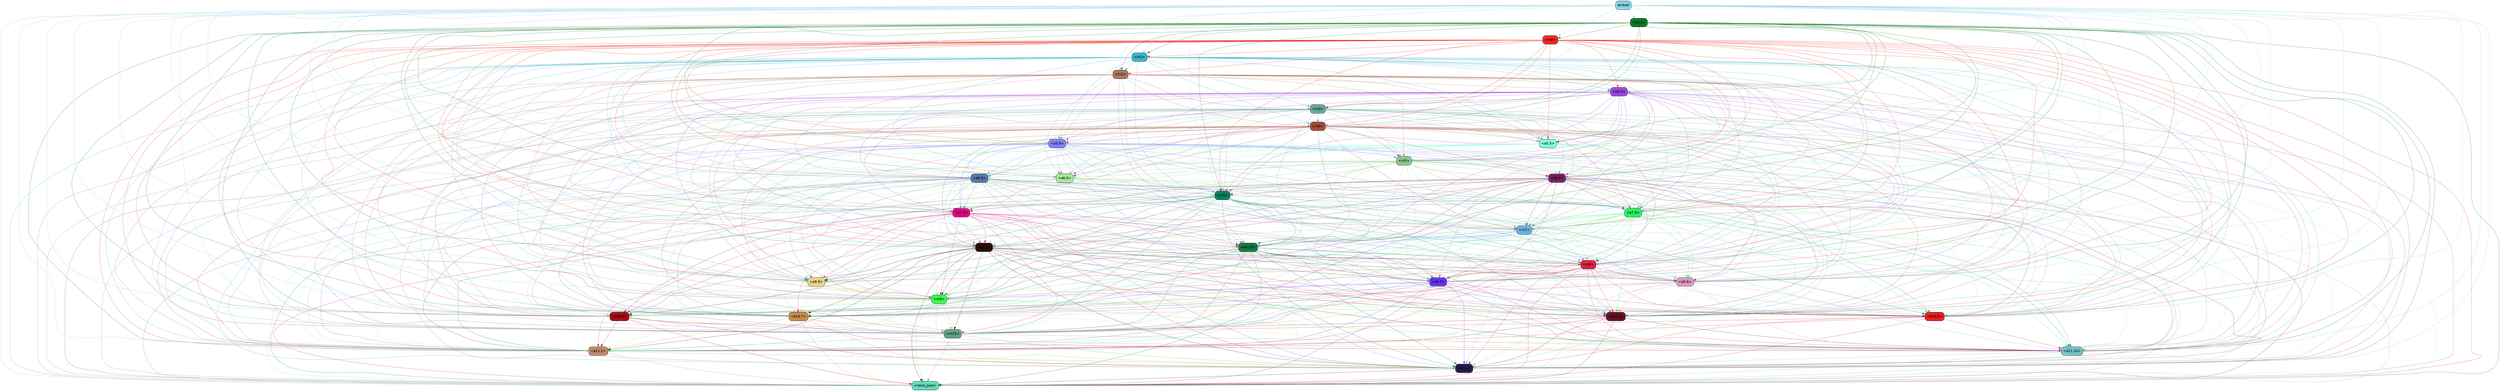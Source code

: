 strict digraph "" {
	graph [bgcolor=transparent,
		layout=dot,
		overlap=false,
		splines=true
	];
	"<m11>"	[color=black,
		fillcolor="#221a4b",
		fontname=Helvetica,
		shape=box,
		style="filled, rounded"];
	"<resid_post>"	[color=black,
		fillcolor="#63d7bb",
		fontname=Helvetica,
		shape=box,
		style="filled, rounded"];
	"<m11>" -> "<resid_post>"	[color="#221a4b",
		penwidth=0.6];
	"<a11.10>"	[color=black,
		fillcolor="#73c0c3",
		fontname=Helvetica,
		shape=box,
		style="filled, rounded"];
	"<a11.10>" -> "<m11>"	[color="#73c0c3",
		penwidth=0.6];
	"<a11.10>" -> "<resid_post>"	[color="#73c0c3",
		penwidth=0.6];
	"<a11.2>"	[color=black,
		fillcolor="#bb8966",
		fontname=Helvetica,
		shape=box,
		style="filled, rounded"];
	"<a11.2>" -> "<m11>"	[color="#bb8966",
		penwidth=0.6];
	"<a11.2>" -> "<resid_post>"	[color="#bb8966",
		penwidth=0.6];
	"<m10>"	[color=black,
		fillcolor="#5d9e87",
		fontname=Helvetica,
		shape=box,
		style="filled, rounded"];
	"<m10>" -> "<m11>"	[color="#5d9e87",
		penwidth=0.6];
	"<m10>" -> "<resid_post>"	[color="#5d9e87",
		penwidth=0.6];
	"<m10>" -> "<a11.10>"	[color="#5d9e87",
		penwidth=0.6];
	"<m10>" -> "<a11.2>"	[color="#5d9e87",
		penwidth=0.6];
	"<a10.7>"	[color=black,
		fillcolor="#c58d46",
		fontname=Helvetica,
		shape=box,
		style="filled, rounded"];
	"<a10.7>" -> "<m11>"	[color="#c58d46",
		penwidth=0.6];
	"<a10.7>" -> "<resid_post>"	[color="#c58d46",
		penwidth=0.6];
	"<a10.7>" -> "<a11.10>"	[color="#c58d46",
		penwidth=0.6];
	"<a10.7>" -> "<a11.2>"	[color="#c58d46",
		penwidth=0.6];
	"<a10.7>" -> "<m10>"	[color="#c58d46",
		penwidth=0.6];
	"<a10.6>"	[color=black,
		fillcolor="#a90b19",
		fontname=Helvetica,
		shape=box,
		style="filled, rounded"];
	"<a10.6>" -> "<m11>"	[color="#a90b19",
		penwidth=0.6];
	"<a10.6>" -> "<resid_post>"	[color="#a90b19",
		penwidth=0.6];
	"<a10.6>" -> "<a11.10>"	[color="#a90b19",
		penwidth=0.6];
	"<a10.6>" -> "<a11.2>"	[color="#a90b19",
		penwidth=0.6];
	"<a10.6>" -> "<m10>"	[color="#a90b19",
		penwidth=0.6];
	"<a10.1>"	[color=black,
		fillcolor="#620f23",
		fontname=Helvetica,
		shape=box,
		style="filled, rounded"];
	"<a10.1>" -> "<m11>"	[color="#620f23",
		penwidth=0.6];
	"<a10.1>" -> "<resid_post>"	[color="#620f23",
		penwidth=0.6];
	"<a10.1>" -> "<a11.10>"	[color="#620f23",
		penwidth=0.6];
	"<a10.1>" -> "<a11.2>"	[color="#620f23",
		penwidth=0.6];
	"<a10.1>" -> "<m10>"	[color="#620f23",
		penwidth=0.6];
	"<a10.0>"	[color=black,
		fillcolor="#e41e1d",
		fontname=Helvetica,
		shape=box,
		style="filled, rounded"];
	"<a10.0>" -> "<m11>"	[color="#e41e1d",
		penwidth=0.6];
	"<a10.0>" -> "<resid_post>"	[color="#e41e1d",
		penwidth=0.6];
	"<a10.0>" -> "<a11.10>"	[color="#e41e1d",
		penwidth=0.6];
	"<a10.0>" -> "<a11.2>"	[color="#e41e1d",
		penwidth=0.6];
	"<a10.0>" -> "<m10>"	[color="#e41e1d",
		penwidth=0.6];
	"<m9>"	[color=black,
		fillcolor="#34fc49",
		fontname=Helvetica,
		shape=box,
		style="filled, rounded"];
	"<m9>" -> "<m11>"	[color="#34fc49",
		penwidth=0.6];
	"<m9>" -> "<resid_post>"	[color="#34fc49",
		penwidth=0.6];
	"<m9>" -> "<a11.10>"	[color="#34fc49",
		penwidth=0.6];
	"<m9>" -> "<a11.2>"	[color="#34fc49",
		penwidth=0.6];
	"<m9>" -> "<m10>"	[color="#34fc49",
		penwidth=0.6];
	"<m9>" -> "<a10.7>"	[color="#34fc49",
		penwidth=0.6];
	"<m9>" -> "<a10.6>"	[color="#34fc49",
		penwidth=0.6];
	"<m9>" -> "<a10.1>"	[color="#34fc49",
		penwidth=0.6];
	"<m9>" -> "<a10.0>"	[color="#34fc49",
		penwidth=0.6];
	"<a9.9>"	[color=black,
		fillcolor="#e7d084",
		fontname=Helvetica,
		shape=box,
		style="filled, rounded"];
	"<a9.9>" -> "<m11>"	[color="#e7d084",
		penwidth=0.6];
	"<a9.9>" -> "<resid_post>"	[color="#e7d084",
		penwidth=0.6];
	"<a9.9>" -> "<a11.10>"	[color="#e7d084",
		penwidth=0.6];
	"<a9.9>" -> "<a11.2>"	[color="#e7d084",
		penwidth=0.6];
	"<a9.9>" -> "<m10>"	[color="#e7d084",
		penwidth=0.6];
	"<a9.9>" -> "<a10.7>"	[color="#e7d084",
		penwidth=0.6];
	"<a9.9>" -> "<a10.6>"	[color="#e7d084",
		penwidth=0.6];
	"<a9.9>" -> "<a10.1>"	[color="#e7d084",
		penwidth=0.6];
	"<a9.9>" -> "<a10.0>"	[color="#e7d084",
		penwidth=0.6];
	"<a9.9>" -> "<m9>"	[color="#e7d084",
		penwidth=0.6];
	"<a9.7>"	[color=black,
		fillcolor="#6730eb",
		fontname=Helvetica,
		shape=box,
		style="filled, rounded"];
	"<a9.7>" -> "<m11>"	[color="#6730eb",
		penwidth=0.6];
	"<a9.7>" -> "<resid_post>"	[color="#6730eb",
		penwidth=0.6];
	"<a9.7>" -> "<a11.10>"	[color="#6730eb",
		penwidth=0.6];
	"<a9.7>" -> "<a11.2>"	[color="#6730eb",
		penwidth=0.6];
	"<a9.7>" -> "<m10>"	[color="#6730eb",
		penwidth=0.6];
	"<a9.7>" -> "<a10.7>"	[color="#6730eb",
		penwidth=0.6];
	"<a9.7>" -> "<a10.6>"	[color="#6730eb",
		penwidth=0.6];
	"<a9.7>" -> "<a10.1>"	[color="#6730eb",
		penwidth=0.6];
	"<a9.7>" -> "<a10.0>"	[color="#6730eb",
		penwidth=0.6];
	"<a9.7>" -> "<m9>"	[color="#6730eb",
		penwidth=0.6];
	"<a9.6>"	[color=black,
		fillcolor="#d698b6",
		fontname=Helvetica,
		shape=box,
		style="filled, rounded"];
	"<a9.6>" -> "<m11>"	[color="#d698b6",
		penwidth=0.6];
	"<a9.6>" -> "<resid_post>"	[color="#d698b6",
		penwidth=0.6];
	"<a9.6>" -> "<a11.10>"	[color="#d698b6",
		penwidth=0.6];
	"<a9.6>" -> "<a11.2>"	[color="#d698b6",
		penwidth=0.6];
	"<a9.6>" -> "<m10>"	[color="#d698b6",
		penwidth=0.6];
	"<a9.6>" -> "<a10.7>"	[color="#d698b6",
		penwidth=0.6];
	"<a9.6>" -> "<a10.6>"	[color="#d698b6",
		penwidth=0.6];
	"<a9.6>" -> "<a10.1>"	[color="#d698b6",
		penwidth=0.6];
	"<a9.6>" -> "<a10.0>"	[color="#d698b6",
		penwidth=0.6];
	"<a9.6>" -> "<m9>"	[color="#d698b6",
		penwidth=0.6];
	"<m8>"	[color=black,
		fillcolor="#db213d",
		fontname=Helvetica,
		shape=box,
		style="filled, rounded"];
	"<m8>" -> "<m11>"	[color="#db213d",
		penwidth=0.6];
	"<m8>" -> "<resid_post>"	[color="#db213d",
		penwidth=0.6];
	"<m8>" -> "<a11.10>"	[color="#db213d",
		penwidth=0.6];
	"<m8>" -> "<a11.2>"	[color="#db213d",
		penwidth=0.6];
	"<m8>" -> "<m10>"	[color="#db213d",
		penwidth=0.6];
	"<m8>" -> "<a10.7>"	[color="#db213d",
		penwidth=0.6];
	"<m8>" -> "<a10.6>"	[color="#db213d",
		penwidth=0.6];
	"<m8>" -> "<a10.1>"	[color="#db213d",
		penwidth=0.6];
	"<m8>" -> "<a10.0>"	[color="#db213d",
		penwidth=0.6];
	"<m8>" -> "<m9>"	[color="#db213d",
		penwidth=0.6];
	"<m8>" -> "<a9.9>"	[color="#db213d",
		penwidth=0.6];
	"<m8>" -> "<a9.7>"	[color="#db213d",
		penwidth=0.6];
	"<m8>" -> "<a9.6>"	[color="#db213d",
		penwidth=0.6];
	"<a8.10>"	[color=black,
		fillcolor="#127844",
		fontname=Helvetica,
		shape=box,
		style="filled, rounded"];
	"<a8.10>" -> "<m11>"	[color="#127844",
		penwidth=0.6];
	"<a8.10>" -> "<resid_post>"	[color="#127844",
		penwidth=0.6];
	"<a8.10>" -> "<a11.10>"	[color="#127844",
		penwidth=0.6];
	"<a8.10>" -> "<a11.2>"	[color="#127844",
		penwidth=0.6];
	"<a8.10>" -> "<m10>"	[color="#127844",
		penwidth=0.6];
	"<a8.10>" -> "<a10.7>"	[color="#127844",
		penwidth=0.6];
	"<a8.10>" -> "<a10.6>"	[color="#127844",
		penwidth=0.6];
	"<a8.10>" -> "<a10.1>"	[color="#127844",
		penwidth=0.6];
	"<a8.10>" -> "<a10.0>"	[color="#127844",
		penwidth=0.6];
	"<a8.10>" -> "<m9>"	[color="#127844",
		penwidth=0.6];
	"<a8.10>" -> "<a9.9>"	[color="#127844",
		penwidth=0.6];
	"<a8.10>" -> "<a9.7>"	[color="#127844",
		penwidth=0.6];
	"<a8.10>" -> "<a9.6>"	[color="#127844",
		penwidth=0.6];
	"<a8.10>" -> "<m8>"	[color="#127844",
		penwidth=0.6];
	"<a8.6>"	[color=black,
		fillcolor="#2b0b0d",
		fontname=Helvetica,
		shape=box,
		style="filled, rounded"];
	"<a8.6>" -> "<m11>"	[color="#2b0b0d",
		penwidth=0.6];
	"<a8.6>" -> "<resid_post>"	[color="#2b0b0d",
		penwidth=0.6];
	"<a8.6>" -> "<a11.10>"	[color="#2b0b0d",
		penwidth=0.6];
	"<a8.6>" -> "<a11.2>"	[color="#2b0b0d",
		penwidth=0.6];
	"<a8.6>" -> "<m10>"	[color="#2b0b0d",
		penwidth=0.6];
	"<a8.6>" -> "<a10.7>"	[color="#2b0b0d",
		penwidth=0.6];
	"<a8.6>" -> "<a10.6>"	[color="#2b0b0d",
		penwidth=0.6];
	"<a8.6>" -> "<a10.1>"	[color="#2b0b0d",
		penwidth=0.6];
	"<a8.6>" -> "<a10.0>"	[color="#2b0b0d",
		penwidth=0.6];
	"<a8.6>" -> "<m9>"	[color="#2b0b0d",
		penwidth=0.6];
	"<a8.6>" -> "<a9.9>"	[color="#2b0b0d",
		penwidth=0.6];
	"<a8.6>" -> "<a9.7>"	[color="#2b0b0d",
		penwidth=0.6];
	"<a8.6>" -> "<a9.6>"	[color="#2b0b0d",
		penwidth=0.6];
	"<a8.6>" -> "<m8>"	[color="#2b0b0d",
		penwidth=0.6];
	"<m7>"	[color=black,
		fillcolor="#6fade3",
		fontname=Helvetica,
		shape=box,
		style="filled, rounded"];
	"<m7>" -> "<m11>"	[color="#6fade3",
		penwidth=0.6];
	"<m7>" -> "<resid_post>"	[color="#6fade3",
		penwidth=0.6];
	"<m7>" -> "<a11.10>"	[color="#6fade3",
		penwidth=0.6];
	"<m7>" -> "<a11.2>"	[color="#6fade3",
		penwidth=0.6];
	"<m7>" -> "<m10>"	[color="#6fade3",
		penwidth=0.6];
	"<m7>" -> "<a10.7>"	[color="#6fade3",
		penwidth=0.6];
	"<m7>" -> "<a10.6>"	[color="#6fade3",
		penwidth=0.6];
	"<m7>" -> "<a10.1>"	[color="#6fade3",
		penwidth=0.6];
	"<m7>" -> "<a10.0>"	[color="#6fade3",
		penwidth=0.6];
	"<m7>" -> "<m9>"	[color="#6fade3",
		penwidth=0.6];
	"<m7>" -> "<a9.9>"	[color="#6fade3",
		penwidth=0.6];
	"<m7>" -> "<a9.7>"	[color="#6fade3",
		penwidth=0.6];
	"<m7>" -> "<a9.6>"	[color="#6fade3",
		penwidth=0.6];
	"<m7>" -> "<m8>"	[color="#6fade3",
		penwidth=0.6];
	"<m7>" -> "<a8.10>"	[color="#6fade3",
		penwidth=0.6];
	"<m7>" -> "<a8.6>"	[color="#6fade3",
		penwidth=0.6];
	"<a7.9>"	[color=black,
		fillcolor="#1ef360",
		fontname=Helvetica,
		shape=box,
		style="filled, rounded"];
	"<a7.9>" -> "<m11>"	[color="#1ef360",
		penwidth=0.6];
	"<a7.9>" -> "<resid_post>"	[color="#1ef360",
		penwidth=0.6];
	"<a7.9>" -> "<a11.10>"	[color="#1ef360",
		penwidth=0.6];
	"<a7.9>" -> "<a11.2>"	[color="#1ef360",
		penwidth=0.6];
	"<a7.9>" -> "<m10>"	[color="#1ef360",
		penwidth=0.6];
	"<a7.9>" -> "<a10.7>"	[color="#1ef360",
		penwidth=0.6];
	"<a7.9>" -> "<a10.6>"	[color="#1ef360",
		penwidth=0.6];
	"<a7.9>" -> "<a10.1>"	[color="#1ef360",
		penwidth=0.6];
	"<a7.9>" -> "<a10.0>"	[color="#1ef360",
		penwidth=0.6];
	"<a7.9>" -> "<m9>"	[color="#1ef360",
		penwidth=0.6];
	"<a7.9>" -> "<a9.9>"	[color="#1ef360",
		penwidth=0.6];
	"<a7.9>" -> "<a9.7>"	[color="#1ef360",
		penwidth=0.6];
	"<a7.9>" -> "<a9.6>"	[color="#1ef360",
		penwidth=0.6];
	"<a7.9>" -> "<m8>"	[color="#1ef360",
		penwidth=0.6];
	"<a7.9>" -> "<a8.10>"	[color="#1ef360",
		penwidth=0.6];
	"<a7.9>" -> "<a8.6>"	[color="#1ef360",
		penwidth=0.6];
	"<a7.9>" -> "<m7>"	[color="#1ef360",
		penwidth=0.6];
	"<a7.3>"	[color=black,
		fillcolor="#de0581",
		fontname=Helvetica,
		shape=box,
		style="filled, rounded"];
	"<a7.3>" -> "<m11>"	[color="#de0581",
		penwidth=0.6];
	"<a7.3>" -> "<resid_post>"	[color="#de0581",
		penwidth=0.6];
	"<a7.3>" -> "<a11.10>"	[color="#de0581",
		penwidth=0.6];
	"<a7.3>" -> "<a11.2>"	[color="#de0581",
		penwidth=0.6];
	"<a7.3>" -> "<m10>"	[color="#de0581",
		penwidth=0.6];
	"<a7.3>" -> "<a10.7>"	[color="#de0581",
		penwidth=0.6];
	"<a7.3>" -> "<a10.6>"	[color="#de0581",
		penwidth=0.6];
	"<a7.3>" -> "<a10.1>"	[color="#de0581",
		penwidth=0.6];
	"<a7.3>" -> "<a10.0>"	[color="#de0581",
		penwidth=0.6];
	"<a7.3>" -> "<m9>"	[color="#de0581",
		penwidth=0.6];
	"<a7.3>" -> "<a9.9>"	[color="#de0581",
		penwidth=0.6];
	"<a7.3>" -> "<a9.7>"	[color="#de0581",
		penwidth=0.6];
	"<a7.3>" -> "<a9.6>"	[color="#de0581",
		penwidth=0.6];
	"<a7.3>" -> "<m8>"	[color="#de0581",
		penwidth=0.6];
	"<a7.3>" -> "<a8.10>"	[color="#de0581",
		penwidth=0.6];
	"<a7.3>" -> "<a8.6>"	[color="#de0581",
		penwidth=0.6];
	"<a7.3>" -> "<m7>"	[color="#de0581",
		penwidth=0.6];
	"<m6>"	[color=black,
		fillcolor="#0a7c5c",
		fontname=Helvetica,
		shape=box,
		style="filled, rounded"];
	"<m6>" -> "<m11>"	[color="#0a7c5c",
		penwidth=0.6];
	"<m6>" -> "<resid_post>"	[color="#0a7c5c",
		penwidth=0.6];
	"<m6>" -> "<a11.10>"	[color="#0a7c5c",
		penwidth=0.6];
	"<m6>" -> "<a11.2>"	[color="#0a7c5c",
		penwidth=0.6];
	"<m6>" -> "<m10>"	[color="#0a7c5c",
		penwidth=0.6];
	"<m6>" -> "<a10.7>"	[color="#0a7c5c",
		penwidth=0.6];
	"<m6>" -> "<a10.6>"	[color="#0a7c5c",
		penwidth=0.6];
	"<m6>" -> "<a10.1>"	[color="#0a7c5c",
		penwidth=0.6];
	"<m6>" -> "<a10.0>"	[color="#0a7c5c",
		penwidth=0.6];
	"<m6>" -> "<m9>"	[color="#0a7c5c",
		penwidth=0.6];
	"<m6>" -> "<a9.9>"	[color="#0a7c5c",
		penwidth=0.6];
	"<m6>" -> "<a9.7>"	[color="#0a7c5c",
		penwidth=0.6];
	"<m6>" -> "<a9.6>"	[color="#0a7c5c",
		penwidth=0.6];
	"<m6>" -> "<m8>"	[color="#0a7c5c",
		penwidth=0.6];
	"<m6>" -> "<a8.10>"	[color="#0a7c5c",
		penwidth=0.6];
	"<m6>" -> "<a8.6>"	[color="#0a7c5c",
		penwidth=0.6];
	"<m6>" -> "<m7>"	[color="#0a7c5c",
		penwidth=0.6];
	"<m6>" -> "<a7.9>"	[color="#0a7c5c",
		penwidth=0.6];
	"<m6>" -> "<a7.3>"	[color="#0a7c5c",
		penwidth=0.6];
	"<a6.9>"	[color=black,
		fillcolor="#5375ad",
		fontname=Helvetica,
		shape=box,
		style="filled, rounded"];
	"<a6.9>" -> "<m11>"	[color="#5375ad",
		penwidth=0.6];
	"<a6.9>" -> "<resid_post>"	[color="#5375ad",
		penwidth=0.6];
	"<a6.9>" -> "<a11.10>"	[color="#5375ad",
		penwidth=0.6];
	"<a6.9>" -> "<a11.2>"	[color="#5375ad",
		penwidth=0.6];
	"<a6.9>" -> "<m10>"	[color="#5375ad",
		penwidth=0.6];
	"<a6.9>" -> "<a10.7>"	[color="#5375ad",
		penwidth=0.6];
	"<a6.9>" -> "<a10.6>"	[color="#5375ad",
		penwidth=0.6];
	"<a6.9>" -> "<a10.1>"	[color="#5375ad",
		penwidth=0.6];
	"<a6.9>" -> "<a10.0>"	[color="#5375ad",
		penwidth=0.6];
	"<a6.9>" -> "<m9>"	[color="#5375ad",
		penwidth=0.6];
	"<a6.9>" -> "<a9.9>"	[color="#5375ad",
		penwidth=0.6];
	"<a6.9>" -> "<a9.7>"	[color="#5375ad",
		penwidth=0.6];
	"<a6.9>" -> "<a9.6>"	[color="#5375ad",
		penwidth=0.6];
	"<a6.9>" -> "<m8>"	[color="#5375ad",
		penwidth=0.6];
	"<a6.9>" -> "<a8.10>"	[color="#5375ad",
		penwidth=0.6];
	"<a6.9>" -> "<a8.6>"	[color="#5375ad",
		penwidth=0.6];
	"<a6.9>" -> "<m7>"	[color="#5375ad",
		penwidth=0.6];
	"<a6.9>" -> "<a7.9>"	[color="#5375ad",
		penwidth=0.6];
	"<a6.9>" -> "<a7.3>"	[color="#5375ad",
		penwidth=0.6];
	"<a6.9>" -> "<m6>"	[color="#5375ad",
		penwidth=0.6];
	"<a6.6>"	[color=black,
		fillcolor="#a7e698",
		fontname=Helvetica,
		shape=box,
		style="filled, rounded"];
	"<a6.6>" -> "<m11>"	[color="#a7e698",
		penwidth=0.6];
	"<a6.6>" -> "<resid_post>"	[color="#a7e698",
		penwidth=0.6];
	"<a6.6>" -> "<a11.10>"	[color="#a7e698",
		penwidth=0.6];
	"<a6.6>" -> "<a11.2>"	[color="#a7e698",
		penwidth=0.6];
	"<a6.6>" -> "<m10>"	[color="#a7e698",
		penwidth=0.6];
	"<a6.6>" -> "<a10.7>"	[color="#a7e698",
		penwidth=0.6];
	"<a6.6>" -> "<a10.6>"	[color="#a7e698",
		penwidth=0.6];
	"<a6.6>" -> "<a10.1>"	[color="#a7e698",
		penwidth=0.6];
	"<a6.6>" -> "<a10.0>"	[color="#a7e698",
		penwidth=0.6];
	"<a6.6>" -> "<m9>"	[color="#a7e698",
		penwidth=0.6];
	"<a6.6>" -> "<a9.9>"	[color="#a7e698",
		penwidth=0.6];
	"<a6.6>" -> "<a9.7>"	[color="#a7e698",
		penwidth=0.6];
	"<a6.6>" -> "<a9.6>"	[color="#a7e698",
		penwidth=0.6];
	"<a6.6>" -> "<m8>"	[color="#a7e698",
		penwidth=0.6];
	"<a6.6>" -> "<a8.10>"	[color="#a7e698",
		penwidth=0.6];
	"<a6.6>" -> "<a8.6>"	[color="#a7e698",
		penwidth=0.6];
	"<a6.6>" -> "<m7>"	[color="#a7e698",
		penwidth=0.6];
	"<a6.6>" -> "<a7.9>"	[color="#a7e698",
		penwidth=0.6];
	"<a6.6>" -> "<a7.3>"	[color="#a7e698",
		penwidth=0.6];
	"<a6.6>" -> "<m6>"	[color="#a7e698",
		penwidth=0.6];
	"<a6.0>"	[color=black,
		fillcolor="#771f5f",
		fontname=Helvetica,
		shape=box,
		style="filled, rounded"];
	"<a6.0>" -> "<m11>"	[color="#771f5f",
		penwidth=0.6];
	"<a6.0>" -> "<resid_post>"	[color="#771f5f",
		penwidth=0.6];
	"<a6.0>" -> "<a11.10>"	[color="#771f5f",
		penwidth=0.6];
	"<a6.0>" -> "<a11.2>"	[color="#771f5f",
		penwidth=0.6];
	"<a6.0>" -> "<m10>"	[color="#771f5f",
		penwidth=0.6];
	"<a6.0>" -> "<a10.7>"	[color="#771f5f",
		penwidth=0.6];
	"<a6.0>" -> "<a10.6>"	[color="#771f5f",
		penwidth=0.6];
	"<a6.0>" -> "<a10.1>"	[color="#771f5f",
		penwidth=0.6];
	"<a6.0>" -> "<a10.0>"	[color="#771f5f",
		penwidth=0.6];
	"<a6.0>" -> "<m9>"	[color="#771f5f",
		penwidth=0.6];
	"<a6.0>" -> "<a9.9>"	[color="#771f5f",
		penwidth=0.6];
	"<a6.0>" -> "<a9.7>"	[color="#771f5f",
		penwidth=0.6];
	"<a6.0>" -> "<a9.6>"	[color="#771f5f",
		penwidth=0.6];
	"<a6.0>" -> "<m8>"	[color="#771f5f",
		penwidth=0.6];
	"<a6.0>" -> "<a8.10>"	[color="#771f5f",
		penwidth=0.6];
	"<a6.0>" -> "<a8.6>"	[color="#771f5f",
		penwidth=0.6];
	"<a6.0>" -> "<m7>"	[color="#771f5f",
		penwidth=0.6];
	"<a6.0>" -> "<a7.9>"	[color="#771f5f",
		penwidth=0.6];
	"<a6.0>" -> "<a7.3>"	[color="#771f5f",
		penwidth=0.6];
	"<a6.0>" -> "<m6>"	[color="#771f5f",
		penwidth=0.6];
	"<m5>"	[color=black,
		fillcolor="#86c58a",
		fontname=Helvetica,
		shape=box,
		style="filled, rounded"];
	"<m5>" -> "<m11>"	[color="#86c58a",
		penwidth=0.6];
	"<m5>" -> "<resid_post>"	[color="#86c58a",
		penwidth=0.6];
	"<m5>" -> "<a11.10>"	[color="#86c58a",
		penwidth=0.6];
	"<m5>" -> "<a11.2>"	[color="#86c58a",
		penwidth=0.6];
	"<m5>" -> "<m10>"	[color="#86c58a",
		penwidth=0.6];
	"<m5>" -> "<a10.7>"	[color="#86c58a",
		penwidth=0.6];
	"<m5>" -> "<a10.6>"	[color="#86c58a",
		penwidth=0.6];
	"<m5>" -> "<a10.1>"	[color="#86c58a",
		penwidth=0.6];
	"<m5>" -> "<a10.0>"	[color="#86c58a",
		penwidth=0.6];
	"<m5>" -> "<m9>"	[color="#86c58a",
		penwidth=0.6];
	"<m5>" -> "<a9.9>"	[color="#86c58a",
		penwidth=0.6];
	"<m5>" -> "<a9.7>"	[color="#86c58a",
		penwidth=0.6];
	"<m5>" -> "<a9.6>"	[color="#86c58a",
		penwidth=0.6];
	"<m5>" -> "<m8>"	[color="#86c58a",
		penwidth=0.6];
	"<m5>" -> "<a8.10>"	[color="#86c58a",
		penwidth=0.6];
	"<m5>" -> "<a8.6>"	[color="#86c58a",
		penwidth=0.6];
	"<m5>" -> "<m7>"	[color="#86c58a",
		penwidth=0.6];
	"<m5>" -> "<a7.9>"	[color="#86c58a",
		penwidth=0.6];
	"<m5>" -> "<a7.3>"	[color="#86c58a",
		penwidth=0.6];
	"<m5>" -> "<m6>"	[color="#86c58a",
		penwidth=0.6];
	"<m5>" -> "<a6.9>"	[color="#86c58a",
		penwidth=0.6];
	"<m5>" -> "<a6.6>"	[color="#86c58a",
		penwidth=0.6];
	"<m5>" -> "<a6.0>"	[color="#86c58a",
		penwidth=0.6];
	"<a5.9>"	[color=black,
		fillcolor="#7e80f9",
		fontname=Helvetica,
		shape=box,
		style="filled, rounded"];
	"<a5.9>" -> "<m11>"	[color="#7e80f9",
		penwidth=0.6];
	"<a5.9>" -> "<resid_post>"	[color="#7e80f9",
		penwidth=0.6];
	"<a5.9>" -> "<a11.10>"	[color="#7e80f9",
		penwidth=0.6];
	"<a5.9>" -> "<a11.2>"	[color="#7e80f9",
		penwidth=0.6];
	"<a5.9>" -> "<m10>"	[color="#7e80f9",
		penwidth=0.6];
	"<a5.9>" -> "<a10.7>"	[color="#7e80f9",
		penwidth=0.6];
	"<a5.9>" -> "<a10.6>"	[color="#7e80f9",
		penwidth=0.6];
	"<a5.9>" -> "<a10.1>"	[color="#7e80f9",
		penwidth=0.6];
	"<a5.9>" -> "<a10.0>"	[color="#7e80f9",
		penwidth=0.6];
	"<a5.9>" -> "<m9>"	[color="#7e80f9",
		penwidth=0.6];
	"<a5.9>" -> "<a9.9>"	[color="#7e80f9",
		penwidth=0.6];
	"<a5.9>" -> "<a9.7>"	[color="#7e80f9",
		penwidth=0.6];
	"<a5.9>" -> "<a9.6>"	[color="#7e80f9",
		penwidth=0.6];
	"<a5.9>" -> "<m8>"	[color="#7e80f9",
		penwidth=0.6];
	"<a5.9>" -> "<a8.10>"	[color="#7e80f9",
		penwidth=0.6];
	"<a5.9>" -> "<a8.6>"	[color="#7e80f9",
		penwidth=0.6];
	"<a5.9>" -> "<m7>"	[color="#7e80f9",
		penwidth=0.6];
	"<a5.9>" -> "<a7.9>"	[color="#7e80f9",
		penwidth=0.6];
	"<a5.9>" -> "<a7.3>"	[color="#7e80f9",
		penwidth=0.6];
	"<a5.9>" -> "<m6>"	[color="#7e80f9",
		penwidth=0.6];
	"<a5.9>" -> "<a6.9>"	[color="#7e80f9",
		penwidth=0.6];
	"<a5.9>" -> "<a6.6>"	[color="#7e80f9",
		penwidth=0.6];
	"<a5.9>" -> "<a6.0>"	[color="#7e80f9",
		penwidth=0.6];
	"<a5.9>" -> "<m5>"	[color="#7e80f9",
		penwidth=0.6];
	"<a5.5>"	[color=black,
		fillcolor="#81fed6",
		fontname=Helvetica,
		shape=box,
		style="filled, rounded"];
	"<a5.5>" -> "<m11>"	[color="#81fed6",
		penwidth=0.6];
	"<a5.5>" -> "<resid_post>"	[color="#81fed6",
		penwidth=0.6];
	"<a5.5>" -> "<a11.10>"	[color="#81fed6",
		penwidth=0.6];
	"<a5.5>" -> "<a11.2>"	[color="#81fed6",
		penwidth=0.6];
	"<a5.5>" -> "<m10>"	[color="#81fed6",
		penwidth=0.6];
	"<a5.5>" -> "<a10.7>"	[color="#81fed6",
		penwidth=0.6];
	"<a5.5>" -> "<a10.6>"	[color="#81fed6",
		penwidth=0.6];
	"<a5.5>" -> "<a10.1>"	[color="#81fed6",
		penwidth=0.6];
	"<a5.5>" -> "<a10.0>"	[color="#81fed6",
		penwidth=0.6];
	"<a5.5>" -> "<m9>"	[color="#81fed6",
		penwidth=0.6];
	"<a5.5>" -> "<a9.9>"	[color="#81fed6",
		penwidth=0.6];
	"<a5.5>" -> "<a9.7>"	[color="#81fed6",
		penwidth=0.6];
	"<a5.5>" -> "<a9.6>"	[color="#81fed6",
		penwidth=0.6];
	"<a5.5>" -> "<m8>"	[color="#81fed6",
		penwidth=0.6];
	"<a5.5>" -> "<a8.10>"	[color="#81fed6",
		penwidth=0.6];
	"<a5.5>" -> "<a8.6>"	[color="#81fed6",
		penwidth=0.6];
	"<a5.5>" -> "<m7>"	[color="#81fed6",
		penwidth=0.6];
	"<a5.5>" -> "<a7.9>"	[color="#81fed6",
		penwidth=0.6];
	"<a5.5>" -> "<a7.3>"	[color="#81fed6",
		penwidth=0.6];
	"<a5.5>" -> "<m6>"	[color="#81fed6",
		penwidth=0.6];
	"<a5.5>" -> "<a6.9>"	[color="#81fed6",
		penwidth=0.6];
	"<a5.5>" -> "<a6.6>"	[color="#81fed6",
		penwidth=0.6];
	"<a5.5>" -> "<a6.0>"	[color="#81fed6",
		penwidth=0.6];
	"<a5.5>" -> "<m5>"	[color="#81fed6",
		penwidth=0.6];
	"<m4>"	[color=black,
		fillcolor="#a04a33",
		fontname=Helvetica,
		shape=box,
		style="filled, rounded"];
	"<m4>" -> "<m11>"	[color="#a04a33",
		penwidth=0.6];
	"<m4>" -> "<resid_post>"	[color="#a04a33",
		penwidth=0.6];
	"<m4>" -> "<a11.10>"	[color="#a04a33",
		penwidth=0.6];
	"<m4>" -> "<a11.2>"	[color="#a04a33",
		penwidth=0.6];
	"<m4>" -> "<m10>"	[color="#a04a33",
		penwidth=0.6];
	"<m4>" -> "<a10.7>"	[color="#a04a33",
		penwidth=0.6];
	"<m4>" -> "<a10.6>"	[color="#a04a33",
		penwidth=0.6];
	"<m4>" -> "<a10.1>"	[color="#a04a33",
		penwidth=0.6];
	"<m4>" -> "<a10.0>"	[color="#a04a33",
		penwidth=0.6];
	"<m4>" -> "<m9>"	[color="#a04a33",
		penwidth=0.6];
	"<m4>" -> "<a9.9>"	[color="#a04a33",
		penwidth=0.6];
	"<m4>" -> "<a9.7>"	[color="#a04a33",
		penwidth=0.6];
	"<m4>" -> "<a9.6>"	[color="#a04a33",
		penwidth=0.6];
	"<m4>" -> "<m8>"	[color="#a04a33",
		penwidth=0.6];
	"<m4>" -> "<a8.10>"	[color="#a04a33",
		penwidth=0.6];
	"<m4>" -> "<a8.6>"	[color="#a04a33",
		penwidth=0.6];
	"<m4>" -> "<m7>"	[color="#a04a33",
		penwidth=0.6];
	"<m4>" -> "<a7.9>"	[color="#a04a33",
		penwidth=0.6];
	"<m4>" -> "<a7.3>"	[color="#a04a33",
		penwidth=0.6];
	"<m4>" -> "<m6>"	[color="#a04a33",
		penwidth=0.6];
	"<m4>" -> "<a6.9>"	[color="#a04a33",
		penwidth=0.6];
	"<m4>" -> "<a6.6>"	[color="#a04a33",
		penwidth=0.6];
	"<m4>" -> "<a6.0>"	[color="#a04a33",
		penwidth=0.6];
	"<m4>" -> "<m5>"	[color="#a04a33",
		penwidth=0.6];
	"<m4>" -> "<a5.9>"	[color="#a04a33",
		penwidth=0.6];
	"<m4>" -> "<a5.5>"	[color="#a04a33",
		penwidth=0.6];
	"<m3>"	[color=black,
		fillcolor="#5ea695",
		fontname=Helvetica,
		shape=box,
		style="filled, rounded"];
	"<m3>" -> "<m11>"	[color="#5ea695",
		penwidth=0.6];
	"<m3>" -> "<resid_post>"	[color="#5ea695",
		penwidth=0.6];
	"<m3>" -> "<a11.10>"	[color="#5ea695",
		penwidth=0.6];
	"<m3>" -> "<a11.2>"	[color="#5ea695",
		penwidth=0.6];
	"<m3>" -> "<m10>"	[color="#5ea695",
		penwidth=0.6];
	"<m3>" -> "<a10.7>"	[color="#5ea695",
		penwidth=0.6];
	"<m3>" -> "<a10.6>"	[color="#5ea695",
		penwidth=0.6];
	"<m3>" -> "<a10.1>"	[color="#5ea695",
		penwidth=0.6];
	"<m3>" -> "<a10.0>"	[color="#5ea695",
		penwidth=0.6];
	"<m3>" -> "<m9>"	[color="#5ea695",
		penwidth=0.6];
	"<m3>" -> "<a9.9>"	[color="#5ea695",
		penwidth=0.6];
	"<m3>" -> "<a9.7>"	[color="#5ea695",
		penwidth=0.6];
	"<m3>" -> "<a9.6>"	[color="#5ea695",
		penwidth=0.6];
	"<m3>" -> "<m8>"	[color="#5ea695",
		penwidth=0.6];
	"<m3>" -> "<a8.10>"	[color="#5ea695",
		penwidth=0.6];
	"<m3>" -> "<a8.6>"	[color="#5ea695",
		penwidth=0.6];
	"<m3>" -> "<m7>"	[color="#5ea695",
		penwidth=0.6];
	"<m3>" -> "<a7.9>"	[color="#5ea695",
		penwidth=0.6];
	"<m3>" -> "<a7.3>"	[color="#5ea695",
		penwidth=0.6];
	"<m3>" -> "<m6>"	[color="#5ea695",
		penwidth=0.6];
	"<m3>" -> "<a6.9>"	[color="#5ea695",
		penwidth=0.6];
	"<m3>" -> "<a6.6>"	[color="#5ea695",
		penwidth=0.6];
	"<m3>" -> "<a6.0>"	[color="#5ea695",
		penwidth=0.6];
	"<m3>" -> "<m5>"	[color="#5ea695",
		penwidth=0.6];
	"<m3>" -> "<a5.9>"	[color="#5ea695",
		penwidth=0.6];
	"<m3>" -> "<a5.5>"	[color="#5ea695",
		penwidth=0.6];
	"<m3>" -> "<m4>"	[color="#5ea695",
		penwidth=0.6];
	"<a3.0>"	[color=black,
		fillcolor="#9842da",
		fontname=Helvetica,
		shape=box,
		style="filled, rounded"];
	"<a3.0>" -> "<m11>"	[color="#9842da",
		penwidth=0.6];
	"<a3.0>" -> "<resid_post>"	[color="#9842da",
		penwidth=0.6];
	"<a3.0>" -> "<a11.10>"	[color="#9842da",
		penwidth=0.6];
	"<a3.0>" -> "<a11.2>"	[color="#9842da",
		penwidth=0.6];
	"<a3.0>" -> "<m10>"	[color="#9842da",
		penwidth=0.6];
	"<a3.0>" -> "<a10.7>"	[color="#9842da",
		penwidth=0.6];
	"<a3.0>" -> "<a10.6>"	[color="#9842da",
		penwidth=0.6];
	"<a3.0>" -> "<a10.1>"	[color="#9842da",
		penwidth=0.6];
	"<a3.0>" -> "<a10.0>"	[color="#9842da",
		penwidth=0.6];
	"<a3.0>" -> "<m9>"	[color="#9842da",
		penwidth=0.6];
	"<a3.0>" -> "<a9.9>"	[color="#9842da",
		penwidth=0.6];
	"<a3.0>" -> "<a9.7>"	[color="#9842da",
		penwidth=0.6];
	"<a3.0>" -> "<a9.6>"	[color="#9842da",
		penwidth=0.6];
	"<a3.0>" -> "<m8>"	[color="#9842da",
		penwidth=0.6];
	"<a3.0>" -> "<a8.10>"	[color="#9842da",
		penwidth=0.6];
	"<a3.0>" -> "<a8.6>"	[color="#9842da",
		penwidth=0.6];
	"<a3.0>" -> "<m7>"	[color="#9842da",
		penwidth=0.6];
	"<a3.0>" -> "<a7.9>"	[color="#9842da",
		penwidth=0.6];
	"<a3.0>" -> "<a7.3>"	[color="#9842da",
		penwidth=0.6];
	"<a3.0>" -> "<m6>"	[color="#9842da",
		penwidth=0.6];
	"<a3.0>" -> "<a6.9>"	[color="#9842da",
		penwidth=0.6];
	"<a3.0>" -> "<a6.6>"	[color="#9842da",
		penwidth=0.6];
	"<a3.0>" -> "<a6.0>"	[color="#9842da",
		penwidth=0.6];
	"<a3.0>" -> "<m5>"	[color="#9842da",
		penwidth=0.6];
	"<a3.0>" -> "<a5.9>"	[color="#9842da",
		penwidth=0.6];
	"<a3.0>" -> "<a5.5>"	[color="#9842da",
		penwidth=0.6];
	"<a3.0>" -> "<m4>"	[color="#9842da",
		penwidth=0.6];
	"<a3.0>" -> "<m3>"	[color="#9842da",
		penwidth=0.6];
	"<m2>"	[color=black,
		fillcolor="#ad735c",
		fontname=Helvetica,
		shape=box,
		style="filled, rounded"];
	"<m2>" -> "<m11>"	[color="#ad735c",
		penwidth=0.6];
	"<m2>" -> "<resid_post>"	[color="#ad735c",
		penwidth=0.6];
	"<m2>" -> "<a11.10>"	[color="#ad735c",
		penwidth=0.6];
	"<m2>" -> "<a11.2>"	[color="#ad735c",
		penwidth=0.6];
	"<m2>" -> "<m10>"	[color="#ad735c",
		penwidth=0.6];
	"<m2>" -> "<a10.7>"	[color="#ad735c",
		penwidth=0.6];
	"<m2>" -> "<a10.6>"	[color="#ad735c",
		penwidth=0.6];
	"<m2>" -> "<a10.1>"	[color="#ad735c",
		penwidth=0.6];
	"<m2>" -> "<a10.0>"	[color="#ad735c",
		penwidth=0.6];
	"<m2>" -> "<m9>"	[color="#ad735c",
		penwidth=0.6];
	"<m2>" -> "<a9.9>"	[color="#ad735c",
		penwidth=0.6];
	"<m2>" -> "<a9.7>"	[color="#ad735c",
		penwidth=0.6];
	"<m2>" -> "<a9.6>"	[color="#ad735c",
		penwidth=0.6];
	"<m2>" -> "<m8>"	[color="#ad735c",
		penwidth=0.6];
	"<m2>" -> "<a8.10>"	[color="#ad735c",
		penwidth=0.6];
	"<m2>" -> "<a8.6>"	[color="#ad735c",
		penwidth=0.6];
	"<m2>" -> "<m7>"	[color="#ad735c",
		penwidth=0.6];
	"<m2>" -> "<a7.9>"	[color="#ad735c",
		penwidth=0.6];
	"<m2>" -> "<a7.3>"	[color="#ad735c",
		penwidth=0.6];
	"<m2>" -> "<m6>"	[color="#ad735c",
		penwidth=0.6];
	"<m2>" -> "<a6.9>"	[color="#ad735c",
		penwidth=0.6];
	"<m2>" -> "<a6.6>"	[color="#ad735c",
		penwidth=0.6];
	"<m2>" -> "<a6.0>"	[color="#ad735c",
		penwidth=0.6];
	"<m2>" -> "<m5>"	[color="#ad735c",
		penwidth=0.6];
	"<m2>" -> "<a5.9>"	[color="#ad735c",
		penwidth=0.6];
	"<m2>" -> "<a5.5>"	[color="#ad735c",
		penwidth=0.6];
	"<m2>" -> "<m4>"	[color="#ad735c",
		penwidth=0.6];
	"<m2>" -> "<m3>"	[color="#ad735c",
		penwidth=0.6];
	"<m2>" -> "<a3.0>"	[color="#ad735c",
		penwidth=0.6];
	"<m1>"	[color=black,
		fillcolor="#37b1c8",
		fontname=Helvetica,
		shape=box,
		style="filled, rounded"];
	"<m1>" -> "<m11>"	[color="#37b1c8",
		penwidth=0.6];
	"<m1>" -> "<resid_post>"	[color="#37b1c8",
		penwidth=0.6];
	"<m1>" -> "<a11.10>"	[color="#37b1c8",
		penwidth=0.6];
	"<m1>" -> "<a11.2>"	[color="#37b1c8",
		penwidth=0.6];
	"<m1>" -> "<m10>"	[color="#37b1c8",
		penwidth=0.6];
	"<m1>" -> "<a10.7>"	[color="#37b1c8",
		penwidth=0.6];
	"<m1>" -> "<a10.6>"	[color="#37b1c8",
		penwidth=0.6];
	"<m1>" -> "<a10.1>"	[color="#37b1c8",
		penwidth=0.6];
	"<m1>" -> "<a10.0>"	[color="#37b1c8",
		penwidth=0.6];
	"<m1>" -> "<m9>"	[color="#37b1c8",
		penwidth=0.6];
	"<m1>" -> "<a9.9>"	[color="#37b1c8",
		penwidth=0.6];
	"<m1>" -> "<a9.7>"	[color="#37b1c8",
		penwidth=0.6];
	"<m1>" -> "<a9.6>"	[color="#37b1c8",
		penwidth=0.6];
	"<m1>" -> "<m8>"	[color="#37b1c8",
		penwidth=0.6];
	"<m1>" -> "<a8.10>"	[color="#37b1c8",
		penwidth=0.6];
	"<m1>" -> "<a8.6>"	[color="#37b1c8",
		penwidth=0.6];
	"<m1>" -> "<m7>"	[color="#37b1c8",
		penwidth=0.6];
	"<m1>" -> "<a7.9>"	[color="#37b1c8",
		penwidth=0.6];
	"<m1>" -> "<a7.3>"	[color="#37b1c8",
		penwidth=0.6];
	"<m1>" -> "<m6>"	[color="#37b1c8",
		penwidth=0.6];
	"<m1>" -> "<a6.9>"	[color="#37b1c8",
		penwidth=0.6];
	"<m1>" -> "<a6.6>"	[color="#37b1c8",
		penwidth=0.6];
	"<m1>" -> "<a6.0>"	[color="#37b1c8",
		penwidth=0.6];
	"<m1>" -> "<m5>"	[color="#37b1c8",
		penwidth=0.6];
	"<m1>" -> "<a5.9>"	[color="#37b1c8",
		penwidth=0.6];
	"<m1>" -> "<a5.5>"	[color="#37b1c8",
		penwidth=0.6];
	"<m1>" -> "<m4>"	[color="#37b1c8",
		penwidth=0.6];
	"<m1>" -> "<m3>"	[color="#37b1c8",
		penwidth=0.6];
	"<m1>" -> "<a3.0>"	[color="#37b1c8",
		penwidth=0.6];
	"<m1>" -> "<m2>"	[color="#37b1c8",
		penwidth=0.6];
	"<m0>"	[color=black,
		fillcolor="#ee241d",
		fontname=Helvetica,
		shape=box,
		style="filled, rounded"];
	"<m0>" -> "<m11>"	[color="#ee241d",
		penwidth=0.6];
	"<m0>" -> "<resid_post>"	[color="#ee241d",
		penwidth=0.6];
	"<m0>" -> "<a11.10>"	[color="#ee241d",
		penwidth=0.6];
	"<m0>" -> "<a11.2>"	[color="#ee241d",
		penwidth=0.6];
	"<m0>" -> "<m10>"	[color="#ee241d",
		penwidth=0.6];
	"<m0>" -> "<a10.7>"	[color="#ee241d",
		penwidth=0.6];
	"<m0>" -> "<a10.6>"	[color="#ee241d",
		penwidth=0.6];
	"<m0>" -> "<a10.1>"	[color="#ee241d",
		penwidth=0.6];
	"<m0>" -> "<a10.0>"	[color="#ee241d",
		penwidth=0.6];
	"<m0>" -> "<m9>"	[color="#ee241d",
		penwidth=0.6];
	"<m0>" -> "<a9.9>"	[color="#ee241d",
		penwidth=0.6];
	"<m0>" -> "<a9.7>"	[color="#ee241d",
		penwidth=0.6];
	"<m0>" -> "<a9.6>"	[color="#ee241d",
		penwidth=0.6];
	"<m0>" -> "<m8>"	[color="#ee241d",
		penwidth=0.6];
	"<m0>" -> "<a8.10>"	[color="#ee241d",
		penwidth=0.6];
	"<m0>" -> "<a8.6>"	[color="#ee241d",
		penwidth=0.6];
	"<m0>" -> "<m7>"	[color="#ee241d",
		penwidth=0.6];
	"<m0>" -> "<a7.9>"	[color="#ee241d",
		penwidth=0.6];
	"<m0>" -> "<a7.3>"	[color="#ee241d",
		penwidth=0.6];
	"<m0>" -> "<m6>"	[color="#ee241d",
		penwidth=0.6];
	"<m0>" -> "<a6.9>"	[color="#ee241d",
		penwidth=0.6];
	"<m0>" -> "<a6.6>"	[color="#ee241d",
		penwidth=0.6];
	"<m0>" -> "<a6.0>"	[color="#ee241d",
		penwidth=0.6];
	"<m0>" -> "<m5>"	[color="#ee241d",
		penwidth=0.6];
	"<m0>" -> "<a5.9>"	[color="#ee241d",
		penwidth=0.6];
	"<m0>" -> "<a5.5>"	[color="#ee241d",
		penwidth=0.6];
	"<m0>" -> "<m4>"	[color="#ee241d",
		penwidth=0.6];
	"<m0>" -> "<m3>"	[color="#ee241d",
		penwidth=0.6];
	"<m0>" -> "<a3.0>"	[color="#ee241d",
		penwidth=0.6];
	"<m0>" -> "<m2>"	[color="#ee241d",
		penwidth=0.6];
	"<m0>" -> "<m1>"	[color="#ee241d",
		penwidth=0.6];
	"<a0.1>"	[color=black,
		fillcolor="#0a7624",
		fontname=Helvetica,
		shape=box,
		style="filled, rounded"];
	"<a0.1>" -> "<m11>"	[color="#0a7624",
		penwidth=0.6];
	"<a0.1>" -> "<resid_post>"	[color="#0a7624",
		penwidth=0.6];
	"<a0.1>" -> "<a11.10>"	[color="#0a7624",
		penwidth=0.6];
	"<a0.1>" -> "<a11.2>"	[color="#0a7624",
		penwidth=0.6];
	"<a0.1>" -> "<m10>"	[color="#0a7624",
		penwidth=0.6];
	"<a0.1>" -> "<a10.7>"	[color="#0a7624",
		penwidth=0.6];
	"<a0.1>" -> "<a10.6>"	[color="#0a7624",
		penwidth=0.6];
	"<a0.1>" -> "<a10.1>"	[color="#0a7624",
		penwidth=0.6];
	"<a0.1>" -> "<a10.0>"	[color="#0a7624",
		penwidth=0.6];
	"<a0.1>" -> "<m9>"	[color="#0a7624",
		penwidth=0.6];
	"<a0.1>" -> "<a9.9>"	[color="#0a7624",
		penwidth=0.6];
	"<a0.1>" -> "<a9.7>"	[color="#0a7624",
		penwidth=0.6];
	"<a0.1>" -> "<a9.6>"	[color="#0a7624",
		penwidth=0.6];
	"<a0.1>" -> "<m8>"	[color="#0a7624",
		penwidth=0.6];
	"<a0.1>" -> "<a8.10>"	[color="#0a7624",
		penwidth=0.6];
	"<a0.1>" -> "<a8.6>"	[color="#0a7624",
		penwidth=0.6];
	"<a0.1>" -> "<m7>"	[color="#0a7624",
		penwidth=0.6];
	"<a0.1>" -> "<a7.9>"	[color="#0a7624",
		penwidth=0.6];
	"<a0.1>" -> "<a7.3>"	[color="#0a7624",
		penwidth=0.6];
	"<a0.1>" -> "<m6>"	[color="#0a7624",
		penwidth=0.6];
	"<a0.1>" -> "<a6.9>"	[color="#0a7624",
		penwidth=0.6];
	"<a0.1>" -> "<a6.6>"	[color="#0a7624",
		penwidth=0.6];
	"<a0.1>" -> "<a6.0>"	[color="#0a7624",
		penwidth=0.6];
	"<a0.1>" -> "<m5>"	[color="#0a7624",
		penwidth=0.6];
	"<a0.1>" -> "<a5.9>"	[color="#0a7624",
		penwidth=0.6];
	"<a0.1>" -> "<a5.5>"	[color="#0a7624",
		penwidth=0.6];
	"<a0.1>" -> "<m4>"	[color="#0a7624",
		penwidth=0.6];
	"<a0.1>" -> "<m3>"	[color="#0a7624",
		penwidth=0.6];
	"<a0.1>" -> "<a3.0>"	[color="#0a7624",
		penwidth=0.6];
	"<a0.1>" -> "<m2>"	[color="#0a7624",
		penwidth=0.6];
	"<a0.1>" -> "<m1>"	[color="#0a7624",
		penwidth=0.6];
	"<a0.1>" -> "<m0>"	[color="#0a7624",
		penwidth=0.6];
	embed	[color=black,
		fillcolor="#87d0e3",
		fontname=Helvetica,
		shape=box,
		style="filled, rounded"];
	embed -> "<m11>"	[color="#87d0e3",
		penwidth=0.6];
	embed -> "<resid_post>"	[color="#87d0e3",
		penwidth=0.6];
	embed -> "<a11.10>"	[color="#87d0e3",
		penwidth=0.6];
	embed -> "<a11.2>"	[color="#87d0e3",
		penwidth=0.6];
	embed -> "<m10>"	[color="#87d0e3",
		penwidth=0.6];
	embed -> "<a10.7>"	[color="#87d0e3",
		penwidth=0.6];
	embed -> "<a10.6>"	[color="#87d0e3",
		penwidth=0.6];
	embed -> "<a10.1>"	[color="#87d0e3",
		penwidth=0.6];
	embed -> "<a10.0>"	[color="#87d0e3",
		penwidth=0.6];
	embed -> "<m9>"	[color="#87d0e3",
		penwidth=0.6];
	embed -> "<a9.9>"	[color="#87d0e3",
		penwidth=0.6];
	embed -> "<a9.7>"	[color="#87d0e3",
		penwidth=0.6];
	embed -> "<a9.6>"	[color="#87d0e3",
		penwidth=0.6];
	embed -> "<m8>"	[color="#87d0e3",
		penwidth=0.6];
	embed -> "<a8.10>"	[color="#87d0e3",
		penwidth=0.6];
	embed -> "<a8.6>"	[color="#87d0e3",
		penwidth=0.6];
	embed -> "<m7>"	[color="#87d0e3",
		penwidth=0.6];
	embed -> "<a7.9>"	[color="#87d0e3",
		penwidth=0.6];
	embed -> "<a7.3>"	[color="#87d0e3",
		penwidth=0.6];
	embed -> "<m6>"	[color="#87d0e3",
		penwidth=0.6];
	embed -> "<a6.9>"	[color="#87d0e3",
		penwidth=0.6];
	embed -> "<a6.6>"	[color="#87d0e3",
		penwidth=0.6];
	embed -> "<a6.0>"	[color="#87d0e3",
		penwidth=0.6];
	embed -> "<m5>"	[color="#87d0e3",
		penwidth=0.6];
	embed -> "<a5.9>"	[color="#87d0e3",
		penwidth=0.6];
	embed -> "<a5.5>"	[color="#87d0e3",
		penwidth=0.6];
	embed -> "<m4>"	[color="#87d0e3",
		penwidth=0.6];
	embed -> "<m3>"	[color="#87d0e3",
		penwidth=0.6];
	embed -> "<a3.0>"	[color="#87d0e3",
		penwidth=0.6];
	embed -> "<m2>"	[color="#87d0e3",
		penwidth=0.6];
	embed -> "<m1>"	[color="#87d0e3",
		penwidth=0.6];
	embed -> "<m0>"	[color="#87d0e3",
		penwidth=0.6];
	embed -> "<a0.1>"	[color="#87d0e3",
		penwidth=0.6];
}
